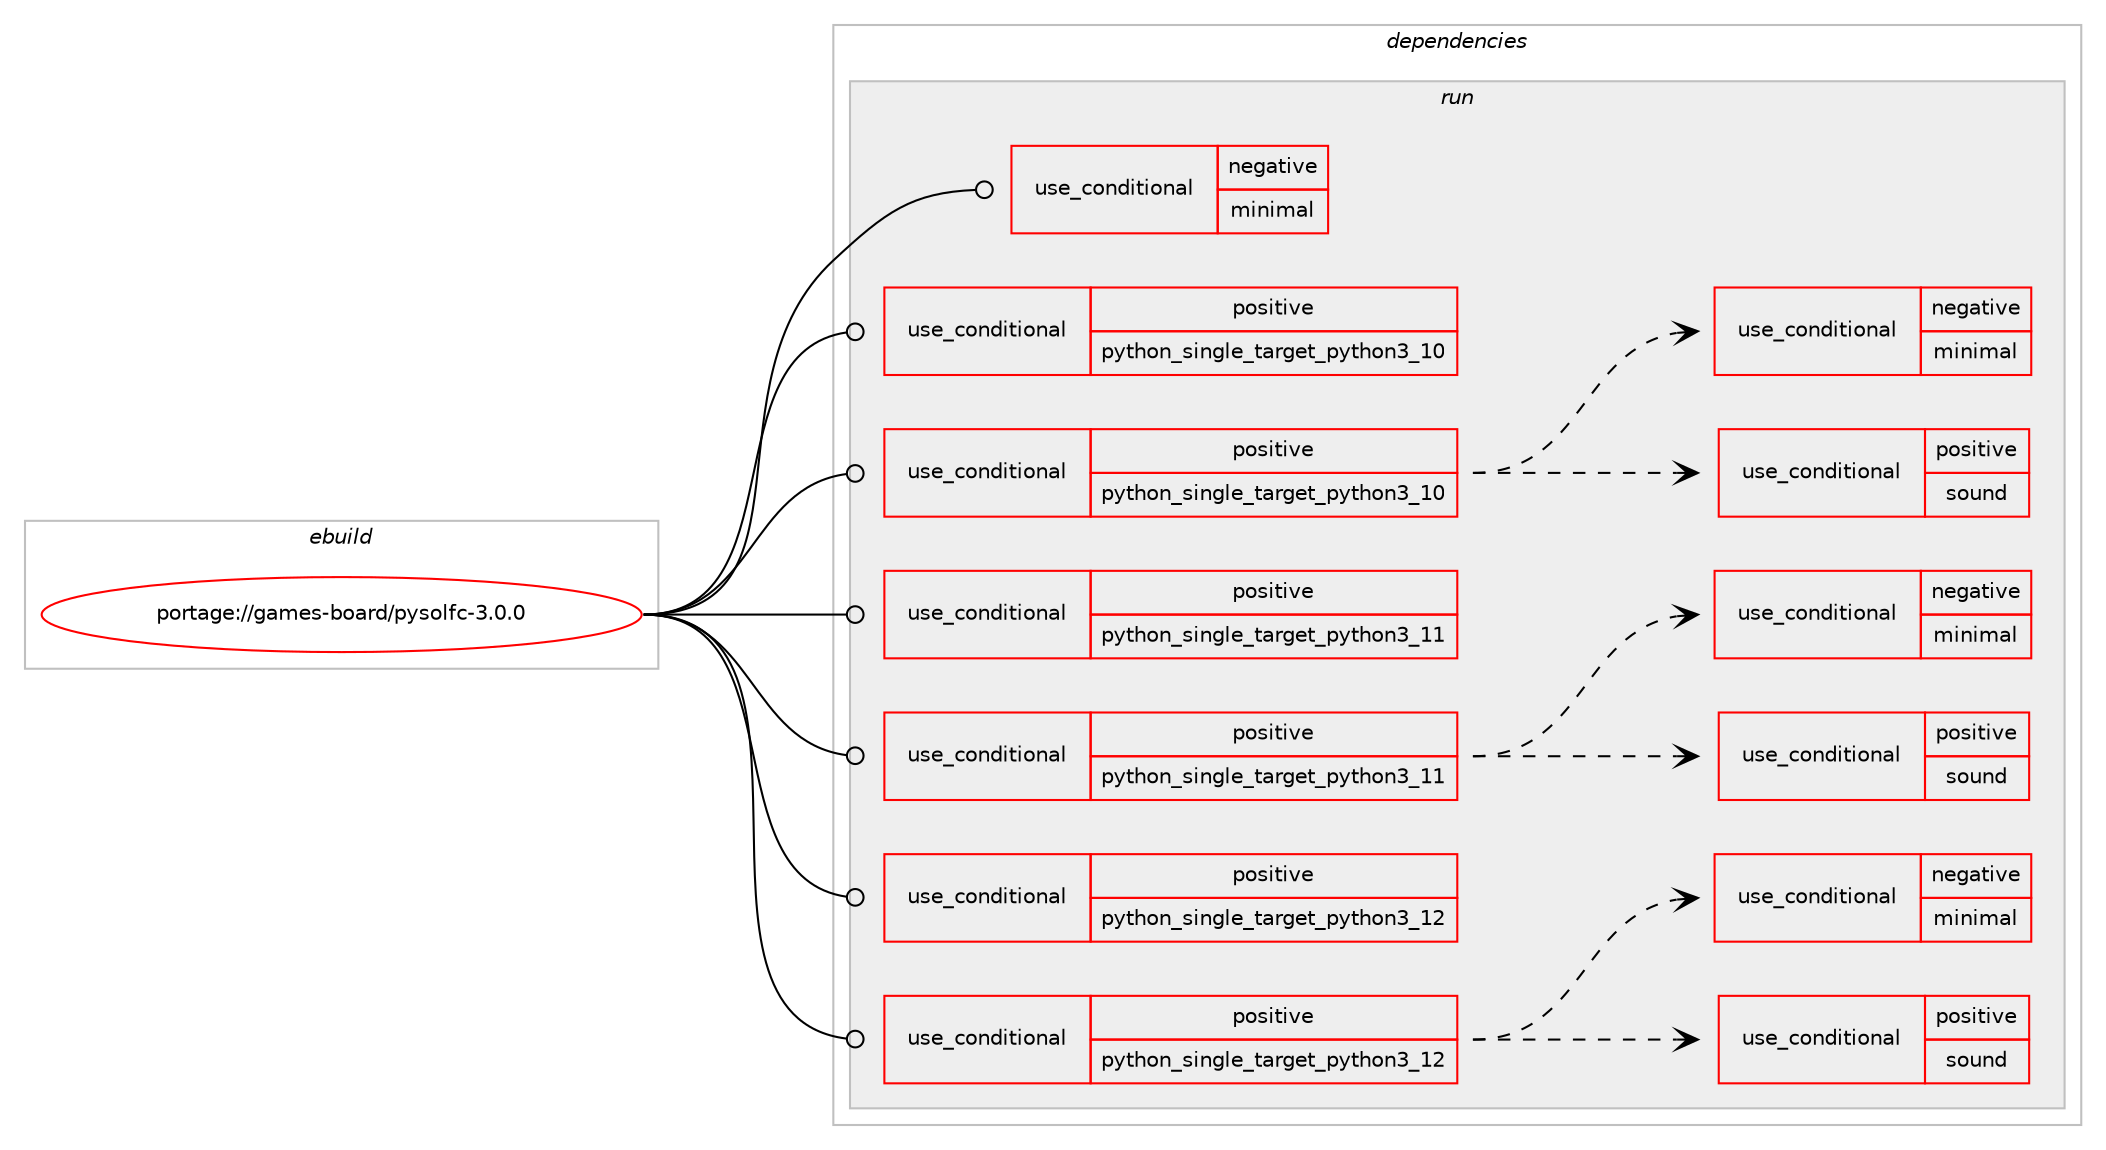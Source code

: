 digraph prolog {

# *************
# Graph options
# *************

newrank=true;
concentrate=true;
compound=true;
graph [rankdir=LR,fontname=Helvetica,fontsize=10,ranksep=1.5];#, ranksep=2.5, nodesep=0.2];
edge  [arrowhead=vee];
node  [fontname=Helvetica,fontsize=10];

# **********
# The ebuild
# **********

subgraph cluster_leftcol {
color=gray;
rank=same;
label=<<i>ebuild</i>>;
id [label="portage://games-board/pysolfc-3.0.0", color=red, width=4, href="../games-board/pysolfc-3.0.0.svg"];
}

# ****************
# The dependencies
# ****************

subgraph cluster_midcol {
color=gray;
label=<<i>dependencies</i>>;
subgraph cluster_compile {
fillcolor="#eeeeee";
style=filled;
label=<<i>compile</i>>;
}
subgraph cluster_compileandrun {
fillcolor="#eeeeee";
style=filled;
label=<<i>compile and run</i>>;
}
subgraph cluster_run {
fillcolor="#eeeeee";
style=filled;
label=<<i>run</i>>;
subgraph cond61616 {
dependency114541 [label=<<TABLE BORDER="0" CELLBORDER="1" CELLSPACING="0" CELLPADDING="4"><TR><TD ROWSPAN="3" CELLPADDING="10">use_conditional</TD></TR><TR><TD>negative</TD></TR><TR><TD>minimal</TD></TR></TABLE>>, shape=none, color=red];
# *** BEGIN UNKNOWN DEPENDENCY TYPE (TODO) ***
# dependency114541 -> package_dependency(portage://games-board/pysolfc-3.0.0,run,no,dev-tcltk,tktable,none,[,,],[],[])
# *** END UNKNOWN DEPENDENCY TYPE (TODO) ***

}
id:e -> dependency114541:w [weight=20,style="solid",arrowhead="odot"];
subgraph cond61617 {
dependency114542 [label=<<TABLE BORDER="0" CELLBORDER="1" CELLSPACING="0" CELLPADDING="4"><TR><TD ROWSPAN="3" CELLPADDING="10">use_conditional</TD></TR><TR><TD>positive</TD></TR><TR><TD>python_single_target_python3_10</TD></TR></TABLE>>, shape=none, color=red];
# *** BEGIN UNKNOWN DEPENDENCY TYPE (TODO) ***
# dependency114542 -> package_dependency(portage://games-board/pysolfc-3.0.0,run,no,dev-lang,python,none,[,,],[slot(3.10)],[use(enable(tk),none)])
# *** END UNKNOWN DEPENDENCY TYPE (TODO) ***

}
id:e -> dependency114542:w [weight=20,style="solid",arrowhead="odot"];
subgraph cond61618 {
dependency114543 [label=<<TABLE BORDER="0" CELLBORDER="1" CELLSPACING="0" CELLPADDING="4"><TR><TD ROWSPAN="3" CELLPADDING="10">use_conditional</TD></TR><TR><TD>positive</TD></TR><TR><TD>python_single_target_python3_10</TD></TR></TABLE>>, shape=none, color=red];
# *** BEGIN UNKNOWN DEPENDENCY TYPE (TODO) ***
# dependency114543 -> package_dependency(portage://games-board/pysolfc-3.0.0,run,no,dev-python,attrs,none,[,,],[],[use(enable(python_targets_python3_10),negative)])
# *** END UNKNOWN DEPENDENCY TYPE (TODO) ***

# *** BEGIN UNKNOWN DEPENDENCY TYPE (TODO) ***
# dependency114543 -> package_dependency(portage://games-board/pysolfc-3.0.0,run,no,dev-python,configobj,none,[,,],[],[use(enable(python_targets_python3_10),negative)])
# *** END UNKNOWN DEPENDENCY TYPE (TODO) ***

# *** BEGIN UNKNOWN DEPENDENCY TYPE (TODO) ***
# dependency114543 -> package_dependency(portage://games-board/pysolfc-3.0.0,run,no,dev-python,pysol-cards,none,[,,],[],[use(enable(python_targets_python3_10),negative)])
# *** END UNKNOWN DEPENDENCY TYPE (TODO) ***

# *** BEGIN UNKNOWN DEPENDENCY TYPE (TODO) ***
# dependency114543 -> package_dependency(portage://games-board/pysolfc-3.0.0,run,no,dev-python,random2,none,[,,],[],[use(enable(python_targets_python3_10),negative)])
# *** END UNKNOWN DEPENDENCY TYPE (TODO) ***

# *** BEGIN UNKNOWN DEPENDENCY TYPE (TODO) ***
# dependency114543 -> package_dependency(portage://games-board/pysolfc-3.0.0,run,no,dev-python,six,none,[,,],[],[use(enable(python_targets_python3_10),negative)])
# *** END UNKNOWN DEPENDENCY TYPE (TODO) ***

subgraph cond61619 {
dependency114544 [label=<<TABLE BORDER="0" CELLBORDER="1" CELLSPACING="0" CELLPADDING="4"><TR><TD ROWSPAN="3" CELLPADDING="10">use_conditional</TD></TR><TR><TD>positive</TD></TR><TR><TD>sound</TD></TR></TABLE>>, shape=none, color=red];
# *** BEGIN UNKNOWN DEPENDENCY TYPE (TODO) ***
# dependency114544 -> package_dependency(portage://games-board/pysolfc-3.0.0,run,no,dev-python,pygame,none,[,,],[],[use(enable(python_targets_python3_10),negative)])
# *** END UNKNOWN DEPENDENCY TYPE (TODO) ***

}
dependency114543:e -> dependency114544:w [weight=20,style="dashed",arrowhead="vee"];
subgraph cond61620 {
dependency114545 [label=<<TABLE BORDER="0" CELLBORDER="1" CELLSPACING="0" CELLPADDING="4"><TR><TD ROWSPAN="3" CELLPADDING="10">use_conditional</TD></TR><TR><TD>negative</TD></TR><TR><TD>minimal</TD></TR></TABLE>>, shape=none, color=red];
# *** BEGIN UNKNOWN DEPENDENCY TYPE (TODO) ***
# dependency114545 -> package_dependency(portage://games-board/pysolfc-3.0.0,run,no,dev-python,pillow,none,[,,],[],[use(enable(jpeg),none),use(enable(tk),none),use(enable(python_targets_python3_10),negative)])
# *** END UNKNOWN DEPENDENCY TYPE (TODO) ***

}
dependency114543:e -> dependency114545:w [weight=20,style="dashed",arrowhead="vee"];
}
id:e -> dependency114543:w [weight=20,style="solid",arrowhead="odot"];
subgraph cond61621 {
dependency114546 [label=<<TABLE BORDER="0" CELLBORDER="1" CELLSPACING="0" CELLPADDING="4"><TR><TD ROWSPAN="3" CELLPADDING="10">use_conditional</TD></TR><TR><TD>positive</TD></TR><TR><TD>python_single_target_python3_11</TD></TR></TABLE>>, shape=none, color=red];
# *** BEGIN UNKNOWN DEPENDENCY TYPE (TODO) ***
# dependency114546 -> package_dependency(portage://games-board/pysolfc-3.0.0,run,no,dev-lang,python,none,[,,],[slot(3.11)],[use(enable(tk),none)])
# *** END UNKNOWN DEPENDENCY TYPE (TODO) ***

}
id:e -> dependency114546:w [weight=20,style="solid",arrowhead="odot"];
subgraph cond61622 {
dependency114547 [label=<<TABLE BORDER="0" CELLBORDER="1" CELLSPACING="0" CELLPADDING="4"><TR><TD ROWSPAN="3" CELLPADDING="10">use_conditional</TD></TR><TR><TD>positive</TD></TR><TR><TD>python_single_target_python3_11</TD></TR></TABLE>>, shape=none, color=red];
# *** BEGIN UNKNOWN DEPENDENCY TYPE (TODO) ***
# dependency114547 -> package_dependency(portage://games-board/pysolfc-3.0.0,run,no,dev-python,attrs,none,[,,],[],[use(enable(python_targets_python3_11),negative)])
# *** END UNKNOWN DEPENDENCY TYPE (TODO) ***

# *** BEGIN UNKNOWN DEPENDENCY TYPE (TODO) ***
# dependency114547 -> package_dependency(portage://games-board/pysolfc-3.0.0,run,no,dev-python,configobj,none,[,,],[],[use(enable(python_targets_python3_11),negative)])
# *** END UNKNOWN DEPENDENCY TYPE (TODO) ***

# *** BEGIN UNKNOWN DEPENDENCY TYPE (TODO) ***
# dependency114547 -> package_dependency(portage://games-board/pysolfc-3.0.0,run,no,dev-python,pysol-cards,none,[,,],[],[use(enable(python_targets_python3_11),negative)])
# *** END UNKNOWN DEPENDENCY TYPE (TODO) ***

# *** BEGIN UNKNOWN DEPENDENCY TYPE (TODO) ***
# dependency114547 -> package_dependency(portage://games-board/pysolfc-3.0.0,run,no,dev-python,random2,none,[,,],[],[use(enable(python_targets_python3_11),negative)])
# *** END UNKNOWN DEPENDENCY TYPE (TODO) ***

# *** BEGIN UNKNOWN DEPENDENCY TYPE (TODO) ***
# dependency114547 -> package_dependency(portage://games-board/pysolfc-3.0.0,run,no,dev-python,six,none,[,,],[],[use(enable(python_targets_python3_11),negative)])
# *** END UNKNOWN DEPENDENCY TYPE (TODO) ***

subgraph cond61623 {
dependency114548 [label=<<TABLE BORDER="0" CELLBORDER="1" CELLSPACING="0" CELLPADDING="4"><TR><TD ROWSPAN="3" CELLPADDING="10">use_conditional</TD></TR><TR><TD>positive</TD></TR><TR><TD>sound</TD></TR></TABLE>>, shape=none, color=red];
# *** BEGIN UNKNOWN DEPENDENCY TYPE (TODO) ***
# dependency114548 -> package_dependency(portage://games-board/pysolfc-3.0.0,run,no,dev-python,pygame,none,[,,],[],[use(enable(python_targets_python3_11),negative)])
# *** END UNKNOWN DEPENDENCY TYPE (TODO) ***

}
dependency114547:e -> dependency114548:w [weight=20,style="dashed",arrowhead="vee"];
subgraph cond61624 {
dependency114549 [label=<<TABLE BORDER="0" CELLBORDER="1" CELLSPACING="0" CELLPADDING="4"><TR><TD ROWSPAN="3" CELLPADDING="10">use_conditional</TD></TR><TR><TD>negative</TD></TR><TR><TD>minimal</TD></TR></TABLE>>, shape=none, color=red];
# *** BEGIN UNKNOWN DEPENDENCY TYPE (TODO) ***
# dependency114549 -> package_dependency(portage://games-board/pysolfc-3.0.0,run,no,dev-python,pillow,none,[,,],[],[use(enable(jpeg),none),use(enable(tk),none),use(enable(python_targets_python3_11),negative)])
# *** END UNKNOWN DEPENDENCY TYPE (TODO) ***

}
dependency114547:e -> dependency114549:w [weight=20,style="dashed",arrowhead="vee"];
}
id:e -> dependency114547:w [weight=20,style="solid",arrowhead="odot"];
subgraph cond61625 {
dependency114550 [label=<<TABLE BORDER="0" CELLBORDER="1" CELLSPACING="0" CELLPADDING="4"><TR><TD ROWSPAN="3" CELLPADDING="10">use_conditional</TD></TR><TR><TD>positive</TD></TR><TR><TD>python_single_target_python3_12</TD></TR></TABLE>>, shape=none, color=red];
# *** BEGIN UNKNOWN DEPENDENCY TYPE (TODO) ***
# dependency114550 -> package_dependency(portage://games-board/pysolfc-3.0.0,run,no,dev-lang,python,none,[,,],[slot(3.12)],[use(enable(tk),none)])
# *** END UNKNOWN DEPENDENCY TYPE (TODO) ***

}
id:e -> dependency114550:w [weight=20,style="solid",arrowhead="odot"];
subgraph cond61626 {
dependency114551 [label=<<TABLE BORDER="0" CELLBORDER="1" CELLSPACING="0" CELLPADDING="4"><TR><TD ROWSPAN="3" CELLPADDING="10">use_conditional</TD></TR><TR><TD>positive</TD></TR><TR><TD>python_single_target_python3_12</TD></TR></TABLE>>, shape=none, color=red];
# *** BEGIN UNKNOWN DEPENDENCY TYPE (TODO) ***
# dependency114551 -> package_dependency(portage://games-board/pysolfc-3.0.0,run,no,dev-python,attrs,none,[,,],[],[use(enable(python_targets_python3_12),negative)])
# *** END UNKNOWN DEPENDENCY TYPE (TODO) ***

# *** BEGIN UNKNOWN DEPENDENCY TYPE (TODO) ***
# dependency114551 -> package_dependency(portage://games-board/pysolfc-3.0.0,run,no,dev-python,configobj,none,[,,],[],[use(enable(python_targets_python3_12),negative)])
# *** END UNKNOWN DEPENDENCY TYPE (TODO) ***

# *** BEGIN UNKNOWN DEPENDENCY TYPE (TODO) ***
# dependency114551 -> package_dependency(portage://games-board/pysolfc-3.0.0,run,no,dev-python,pysol-cards,none,[,,],[],[use(enable(python_targets_python3_12),negative)])
# *** END UNKNOWN DEPENDENCY TYPE (TODO) ***

# *** BEGIN UNKNOWN DEPENDENCY TYPE (TODO) ***
# dependency114551 -> package_dependency(portage://games-board/pysolfc-3.0.0,run,no,dev-python,random2,none,[,,],[],[use(enable(python_targets_python3_12),negative)])
# *** END UNKNOWN DEPENDENCY TYPE (TODO) ***

# *** BEGIN UNKNOWN DEPENDENCY TYPE (TODO) ***
# dependency114551 -> package_dependency(portage://games-board/pysolfc-3.0.0,run,no,dev-python,six,none,[,,],[],[use(enable(python_targets_python3_12),negative)])
# *** END UNKNOWN DEPENDENCY TYPE (TODO) ***

subgraph cond61627 {
dependency114552 [label=<<TABLE BORDER="0" CELLBORDER="1" CELLSPACING="0" CELLPADDING="4"><TR><TD ROWSPAN="3" CELLPADDING="10">use_conditional</TD></TR><TR><TD>positive</TD></TR><TR><TD>sound</TD></TR></TABLE>>, shape=none, color=red];
# *** BEGIN UNKNOWN DEPENDENCY TYPE (TODO) ***
# dependency114552 -> package_dependency(portage://games-board/pysolfc-3.0.0,run,no,dev-python,pygame,none,[,,],[],[use(enable(python_targets_python3_12),negative)])
# *** END UNKNOWN DEPENDENCY TYPE (TODO) ***

}
dependency114551:e -> dependency114552:w [weight=20,style="dashed",arrowhead="vee"];
subgraph cond61628 {
dependency114553 [label=<<TABLE BORDER="0" CELLBORDER="1" CELLSPACING="0" CELLPADDING="4"><TR><TD ROWSPAN="3" CELLPADDING="10">use_conditional</TD></TR><TR><TD>negative</TD></TR><TR><TD>minimal</TD></TR></TABLE>>, shape=none, color=red];
# *** BEGIN UNKNOWN DEPENDENCY TYPE (TODO) ***
# dependency114553 -> package_dependency(portage://games-board/pysolfc-3.0.0,run,no,dev-python,pillow,none,[,,],[],[use(enable(jpeg),none),use(enable(tk),none),use(enable(python_targets_python3_12),negative)])
# *** END UNKNOWN DEPENDENCY TYPE (TODO) ***

}
dependency114551:e -> dependency114553:w [weight=20,style="dashed",arrowhead="vee"];
}
id:e -> dependency114551:w [weight=20,style="solid",arrowhead="odot"];
}
}

# **************
# The candidates
# **************

subgraph cluster_choices {
rank=same;
color=gray;
label=<<i>candidates</i>>;

}

}
